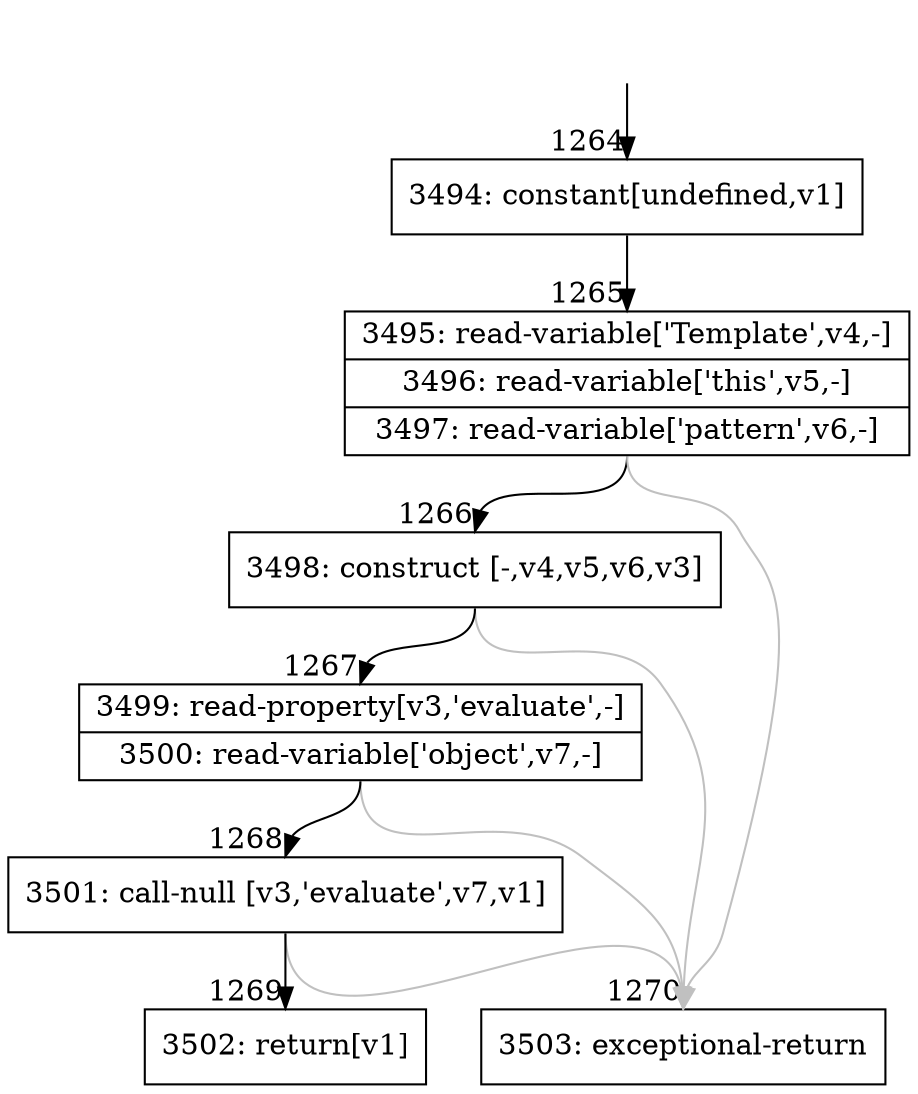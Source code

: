 digraph {
rankdir="TD"
BB_entry107[shape=none,label=""];
BB_entry107 -> BB1264 [tailport=s, headport=n, headlabel="    1264"]
BB1264 [shape=record label="{3494: constant[undefined,v1]}" ] 
BB1264 -> BB1265 [tailport=s, headport=n, headlabel="      1265"]
BB1265 [shape=record label="{3495: read-variable['Template',v4,-]|3496: read-variable['this',v5,-]|3497: read-variable['pattern',v6,-]}" ] 
BB1265 -> BB1266 [tailport=s, headport=n, headlabel="      1266"]
BB1265 -> BB1270 [tailport=s, headport=n, color=gray, headlabel="      1270"]
BB1266 [shape=record label="{3498: construct [-,v4,v5,v6,v3]}" ] 
BB1266 -> BB1267 [tailport=s, headport=n, headlabel="      1267"]
BB1266 -> BB1270 [tailport=s, headport=n, color=gray]
BB1267 [shape=record label="{3499: read-property[v3,'evaluate',-]|3500: read-variable['object',v7,-]}" ] 
BB1267 -> BB1268 [tailport=s, headport=n, headlabel="      1268"]
BB1267 -> BB1270 [tailport=s, headport=n, color=gray]
BB1268 [shape=record label="{3501: call-null [v3,'evaluate',v7,v1]}" ] 
BB1268 -> BB1269 [tailport=s, headport=n, headlabel="      1269"]
BB1268 -> BB1270 [tailport=s, headport=n, color=gray]
BB1269 [shape=record label="{3502: return[v1]}" ] 
BB1270 [shape=record label="{3503: exceptional-return}" ] 
//#$~ 781
}
